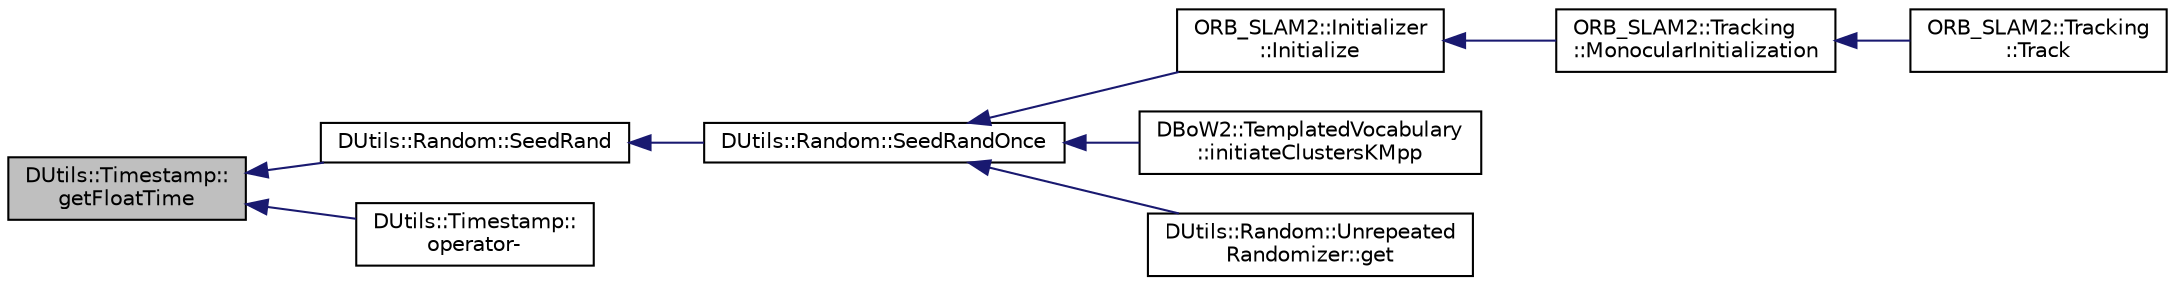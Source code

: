 digraph "DUtils::Timestamp::getFloatTime"
{
  edge [fontname="Helvetica",fontsize="10",labelfontname="Helvetica",labelfontsize="10"];
  node [fontname="Helvetica",fontsize="10",shape=record];
  rankdir="LR";
  Node11 [label="DUtils::Timestamp::\lgetFloatTime",height=0.2,width=0.4,color="black", fillcolor="grey75", style="filled", fontcolor="black"];
  Node11 -> Node12 [dir="back",color="midnightblue",fontsize="10",style="solid"];
  Node12 [label="DUtils::Random::SeedRand",height=0.2,width=0.4,color="black", fillcolor="white", style="filled",URL="$class_d_utils_1_1_random.html#a719a6489316343a771e062f0be58050f"];
  Node12 -> Node13 [dir="back",color="midnightblue",fontsize="10",style="solid"];
  Node13 [label="DUtils::Random::SeedRandOnce",height=0.2,width=0.4,color="black", fillcolor="white", style="filled",URL="$class_d_utils_1_1_random.html#a168e77d82ce1e66c6759e97ef27adbbc"];
  Node13 -> Node14 [dir="back",color="midnightblue",fontsize="10",style="solid"];
  Node14 [label="ORB_SLAM2::Initializer\l::Initialize",height=0.2,width=0.4,color="black", fillcolor="white", style="filled",URL="$class_o_r_b___s_l_a_m2_1_1_initializer.html#a40d41840e2bdb7199ab024871d028c2c",tooltip="并行地计算基础矩阵和单应性矩阵，选取其中一个模型，恢复出最开始两帧之间的相对姿态以及点云 ..."];
  Node14 -> Node15 [dir="back",color="midnightblue",fontsize="10",style="solid"];
  Node15 [label="ORB_SLAM2::Tracking\l::MonocularInitialization",height=0.2,width=0.4,color="black", fillcolor="white", style="filled",URL="$class_o_r_b___s_l_a_m2_1_1_tracking.html#a7e81c68bb6ced27fcbfa2edec38ef6e0",tooltip="单目的地图初始化 "];
  Node15 -> Node16 [dir="back",color="midnightblue",fontsize="10",style="solid"];
  Node16 [label="ORB_SLAM2::Tracking\l::Track",height=0.2,width=0.4,color="black", fillcolor="white", style="filled",URL="$class_o_r_b___s_l_a_m2_1_1_tracking.html#af1f2c9c533642d8c33854540e90d1918",tooltip="Main tracking function. It is independent of the input sensor. "];
  Node13 -> Node17 [dir="back",color="midnightblue",fontsize="10",style="solid"];
  Node17 [label="DBoW2::TemplatedVocabulary\l::initiateClustersKMpp",height=0.2,width=0.4,color="black", fillcolor="white", style="filled",URL="$class_d_bo_w2_1_1_templated_vocabulary.html#aa4c94955c7e03ec39fc0d9b9ce60009f"];
  Node13 -> Node18 [dir="back",color="midnightblue",fontsize="10",style="solid"];
  Node18 [label="DUtils::Random::Unrepeated\lRandomizer::get",height=0.2,width=0.4,color="black", fillcolor="white", style="filled",URL="$class_d_utils_1_1_random_1_1_unrepeated_randomizer.html#ae1bf6a140e322962f65b2c98dc07a3ac"];
  Node11 -> Node19 [dir="back",color="midnightblue",fontsize="10",style="solid"];
  Node19 [label="DUtils::Timestamp::\loperator-",height=0.2,width=0.4,color="black", fillcolor="white", style="filled",URL="$class_d_utils_1_1_timestamp.html#ac7f07414867eaa6bea6acd7b41e9f60c"];
}
